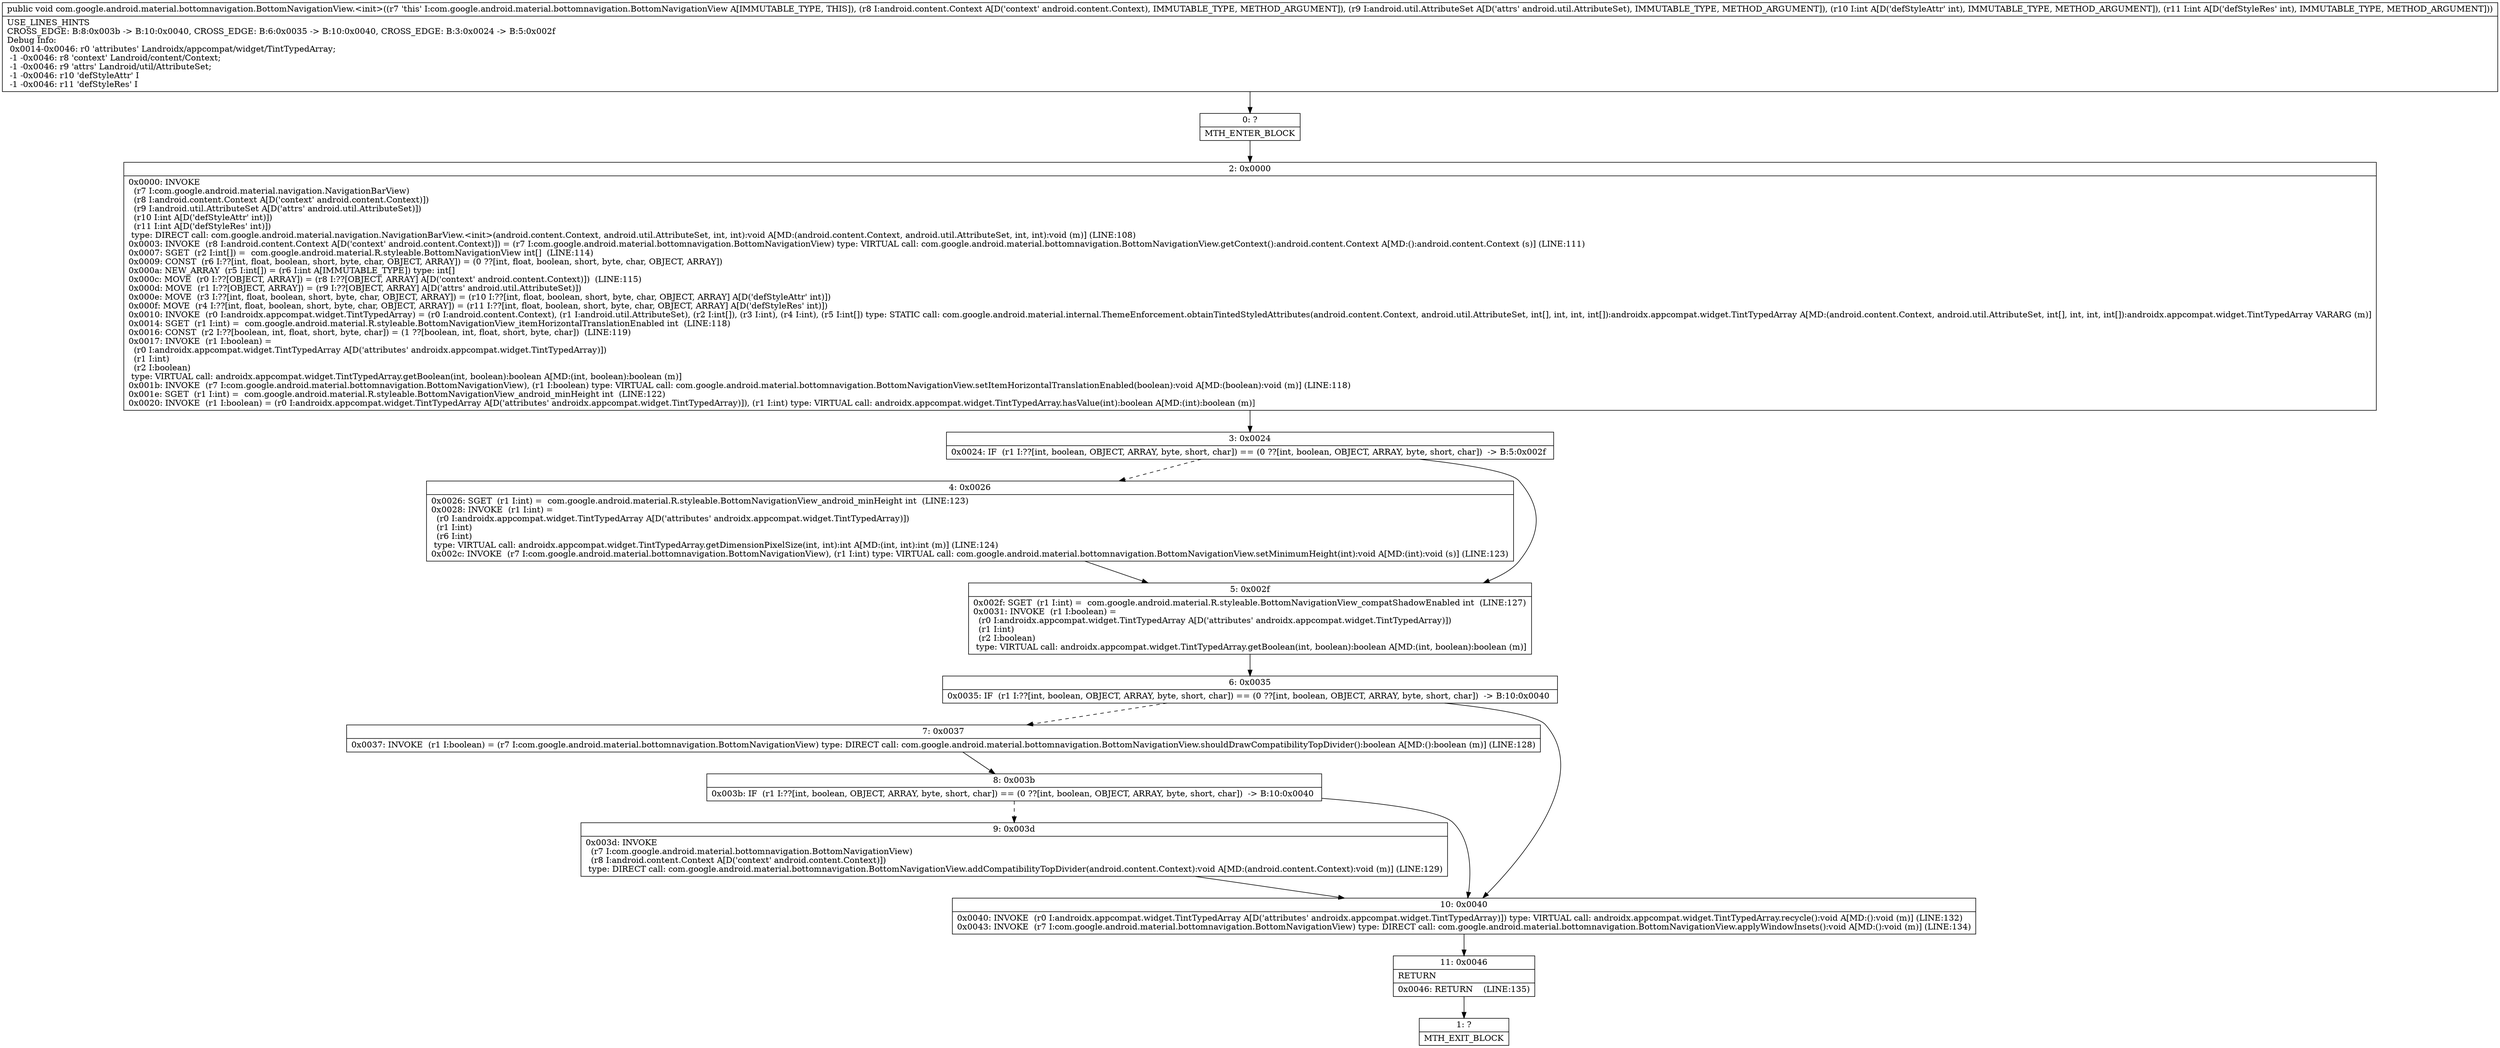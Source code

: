 digraph "CFG forcom.google.android.material.bottomnavigation.BottomNavigationView.\<init\>(Landroid\/content\/Context;Landroid\/util\/AttributeSet;II)V" {
Node_0 [shape=record,label="{0\:\ ?|MTH_ENTER_BLOCK\l}"];
Node_2 [shape=record,label="{2\:\ 0x0000|0x0000: INVOKE  \l  (r7 I:com.google.android.material.navigation.NavigationBarView)\l  (r8 I:android.content.Context A[D('context' android.content.Context)])\l  (r9 I:android.util.AttributeSet A[D('attrs' android.util.AttributeSet)])\l  (r10 I:int A[D('defStyleAttr' int)])\l  (r11 I:int A[D('defStyleRes' int)])\l type: DIRECT call: com.google.android.material.navigation.NavigationBarView.\<init\>(android.content.Context, android.util.AttributeSet, int, int):void A[MD:(android.content.Context, android.util.AttributeSet, int, int):void (m)] (LINE:108)\l0x0003: INVOKE  (r8 I:android.content.Context A[D('context' android.content.Context)]) = (r7 I:com.google.android.material.bottomnavigation.BottomNavigationView) type: VIRTUAL call: com.google.android.material.bottomnavigation.BottomNavigationView.getContext():android.content.Context A[MD:():android.content.Context (s)] (LINE:111)\l0x0007: SGET  (r2 I:int[]) =  com.google.android.material.R.styleable.BottomNavigationView int[]  (LINE:114)\l0x0009: CONST  (r6 I:??[int, float, boolean, short, byte, char, OBJECT, ARRAY]) = (0 ??[int, float, boolean, short, byte, char, OBJECT, ARRAY]) \l0x000a: NEW_ARRAY  (r5 I:int[]) = (r6 I:int A[IMMUTABLE_TYPE]) type: int[] \l0x000c: MOVE  (r0 I:??[OBJECT, ARRAY]) = (r8 I:??[OBJECT, ARRAY] A[D('context' android.content.Context)])  (LINE:115)\l0x000d: MOVE  (r1 I:??[OBJECT, ARRAY]) = (r9 I:??[OBJECT, ARRAY] A[D('attrs' android.util.AttributeSet)]) \l0x000e: MOVE  (r3 I:??[int, float, boolean, short, byte, char, OBJECT, ARRAY]) = (r10 I:??[int, float, boolean, short, byte, char, OBJECT, ARRAY] A[D('defStyleAttr' int)]) \l0x000f: MOVE  (r4 I:??[int, float, boolean, short, byte, char, OBJECT, ARRAY]) = (r11 I:??[int, float, boolean, short, byte, char, OBJECT, ARRAY] A[D('defStyleRes' int)]) \l0x0010: INVOKE  (r0 I:androidx.appcompat.widget.TintTypedArray) = (r0 I:android.content.Context), (r1 I:android.util.AttributeSet), (r2 I:int[]), (r3 I:int), (r4 I:int), (r5 I:int[]) type: STATIC call: com.google.android.material.internal.ThemeEnforcement.obtainTintedStyledAttributes(android.content.Context, android.util.AttributeSet, int[], int, int, int[]):androidx.appcompat.widget.TintTypedArray A[MD:(android.content.Context, android.util.AttributeSet, int[], int, int, int[]):androidx.appcompat.widget.TintTypedArray VARARG (m)]\l0x0014: SGET  (r1 I:int) =  com.google.android.material.R.styleable.BottomNavigationView_itemHorizontalTranslationEnabled int  (LINE:118)\l0x0016: CONST  (r2 I:??[boolean, int, float, short, byte, char]) = (1 ??[boolean, int, float, short, byte, char])  (LINE:119)\l0x0017: INVOKE  (r1 I:boolean) = \l  (r0 I:androidx.appcompat.widget.TintTypedArray A[D('attributes' androidx.appcompat.widget.TintTypedArray)])\l  (r1 I:int)\l  (r2 I:boolean)\l type: VIRTUAL call: androidx.appcompat.widget.TintTypedArray.getBoolean(int, boolean):boolean A[MD:(int, boolean):boolean (m)]\l0x001b: INVOKE  (r7 I:com.google.android.material.bottomnavigation.BottomNavigationView), (r1 I:boolean) type: VIRTUAL call: com.google.android.material.bottomnavigation.BottomNavigationView.setItemHorizontalTranslationEnabled(boolean):void A[MD:(boolean):void (m)] (LINE:118)\l0x001e: SGET  (r1 I:int) =  com.google.android.material.R.styleable.BottomNavigationView_android_minHeight int  (LINE:122)\l0x0020: INVOKE  (r1 I:boolean) = (r0 I:androidx.appcompat.widget.TintTypedArray A[D('attributes' androidx.appcompat.widget.TintTypedArray)]), (r1 I:int) type: VIRTUAL call: androidx.appcompat.widget.TintTypedArray.hasValue(int):boolean A[MD:(int):boolean (m)]\l}"];
Node_3 [shape=record,label="{3\:\ 0x0024|0x0024: IF  (r1 I:??[int, boolean, OBJECT, ARRAY, byte, short, char]) == (0 ??[int, boolean, OBJECT, ARRAY, byte, short, char])  \-\> B:5:0x002f \l}"];
Node_4 [shape=record,label="{4\:\ 0x0026|0x0026: SGET  (r1 I:int) =  com.google.android.material.R.styleable.BottomNavigationView_android_minHeight int  (LINE:123)\l0x0028: INVOKE  (r1 I:int) = \l  (r0 I:androidx.appcompat.widget.TintTypedArray A[D('attributes' androidx.appcompat.widget.TintTypedArray)])\l  (r1 I:int)\l  (r6 I:int)\l type: VIRTUAL call: androidx.appcompat.widget.TintTypedArray.getDimensionPixelSize(int, int):int A[MD:(int, int):int (m)] (LINE:124)\l0x002c: INVOKE  (r7 I:com.google.android.material.bottomnavigation.BottomNavigationView), (r1 I:int) type: VIRTUAL call: com.google.android.material.bottomnavigation.BottomNavigationView.setMinimumHeight(int):void A[MD:(int):void (s)] (LINE:123)\l}"];
Node_5 [shape=record,label="{5\:\ 0x002f|0x002f: SGET  (r1 I:int) =  com.google.android.material.R.styleable.BottomNavigationView_compatShadowEnabled int  (LINE:127)\l0x0031: INVOKE  (r1 I:boolean) = \l  (r0 I:androidx.appcompat.widget.TintTypedArray A[D('attributes' androidx.appcompat.widget.TintTypedArray)])\l  (r1 I:int)\l  (r2 I:boolean)\l type: VIRTUAL call: androidx.appcompat.widget.TintTypedArray.getBoolean(int, boolean):boolean A[MD:(int, boolean):boolean (m)]\l}"];
Node_6 [shape=record,label="{6\:\ 0x0035|0x0035: IF  (r1 I:??[int, boolean, OBJECT, ARRAY, byte, short, char]) == (0 ??[int, boolean, OBJECT, ARRAY, byte, short, char])  \-\> B:10:0x0040 \l}"];
Node_7 [shape=record,label="{7\:\ 0x0037|0x0037: INVOKE  (r1 I:boolean) = (r7 I:com.google.android.material.bottomnavigation.BottomNavigationView) type: DIRECT call: com.google.android.material.bottomnavigation.BottomNavigationView.shouldDrawCompatibilityTopDivider():boolean A[MD:():boolean (m)] (LINE:128)\l}"];
Node_8 [shape=record,label="{8\:\ 0x003b|0x003b: IF  (r1 I:??[int, boolean, OBJECT, ARRAY, byte, short, char]) == (0 ??[int, boolean, OBJECT, ARRAY, byte, short, char])  \-\> B:10:0x0040 \l}"];
Node_9 [shape=record,label="{9\:\ 0x003d|0x003d: INVOKE  \l  (r7 I:com.google.android.material.bottomnavigation.BottomNavigationView)\l  (r8 I:android.content.Context A[D('context' android.content.Context)])\l type: DIRECT call: com.google.android.material.bottomnavigation.BottomNavigationView.addCompatibilityTopDivider(android.content.Context):void A[MD:(android.content.Context):void (m)] (LINE:129)\l}"];
Node_10 [shape=record,label="{10\:\ 0x0040|0x0040: INVOKE  (r0 I:androidx.appcompat.widget.TintTypedArray A[D('attributes' androidx.appcompat.widget.TintTypedArray)]) type: VIRTUAL call: androidx.appcompat.widget.TintTypedArray.recycle():void A[MD:():void (m)] (LINE:132)\l0x0043: INVOKE  (r7 I:com.google.android.material.bottomnavigation.BottomNavigationView) type: DIRECT call: com.google.android.material.bottomnavigation.BottomNavigationView.applyWindowInsets():void A[MD:():void (m)] (LINE:134)\l}"];
Node_11 [shape=record,label="{11\:\ 0x0046|RETURN\l|0x0046: RETURN    (LINE:135)\l}"];
Node_1 [shape=record,label="{1\:\ ?|MTH_EXIT_BLOCK\l}"];
MethodNode[shape=record,label="{public void com.google.android.material.bottomnavigation.BottomNavigationView.\<init\>((r7 'this' I:com.google.android.material.bottomnavigation.BottomNavigationView A[IMMUTABLE_TYPE, THIS]), (r8 I:android.content.Context A[D('context' android.content.Context), IMMUTABLE_TYPE, METHOD_ARGUMENT]), (r9 I:android.util.AttributeSet A[D('attrs' android.util.AttributeSet), IMMUTABLE_TYPE, METHOD_ARGUMENT]), (r10 I:int A[D('defStyleAttr' int), IMMUTABLE_TYPE, METHOD_ARGUMENT]), (r11 I:int A[D('defStyleRes' int), IMMUTABLE_TYPE, METHOD_ARGUMENT]))  | USE_LINES_HINTS\lCROSS_EDGE: B:8:0x003b \-\> B:10:0x0040, CROSS_EDGE: B:6:0x0035 \-\> B:10:0x0040, CROSS_EDGE: B:3:0x0024 \-\> B:5:0x002f\lDebug Info:\l  0x0014\-0x0046: r0 'attributes' Landroidx\/appcompat\/widget\/TintTypedArray;\l  \-1 \-0x0046: r8 'context' Landroid\/content\/Context;\l  \-1 \-0x0046: r9 'attrs' Landroid\/util\/AttributeSet;\l  \-1 \-0x0046: r10 'defStyleAttr' I\l  \-1 \-0x0046: r11 'defStyleRes' I\l}"];
MethodNode -> Node_0;Node_0 -> Node_2;
Node_2 -> Node_3;
Node_3 -> Node_4[style=dashed];
Node_3 -> Node_5;
Node_4 -> Node_5;
Node_5 -> Node_6;
Node_6 -> Node_7[style=dashed];
Node_6 -> Node_10;
Node_7 -> Node_8;
Node_8 -> Node_9[style=dashed];
Node_8 -> Node_10;
Node_9 -> Node_10;
Node_10 -> Node_11;
Node_11 -> Node_1;
}

